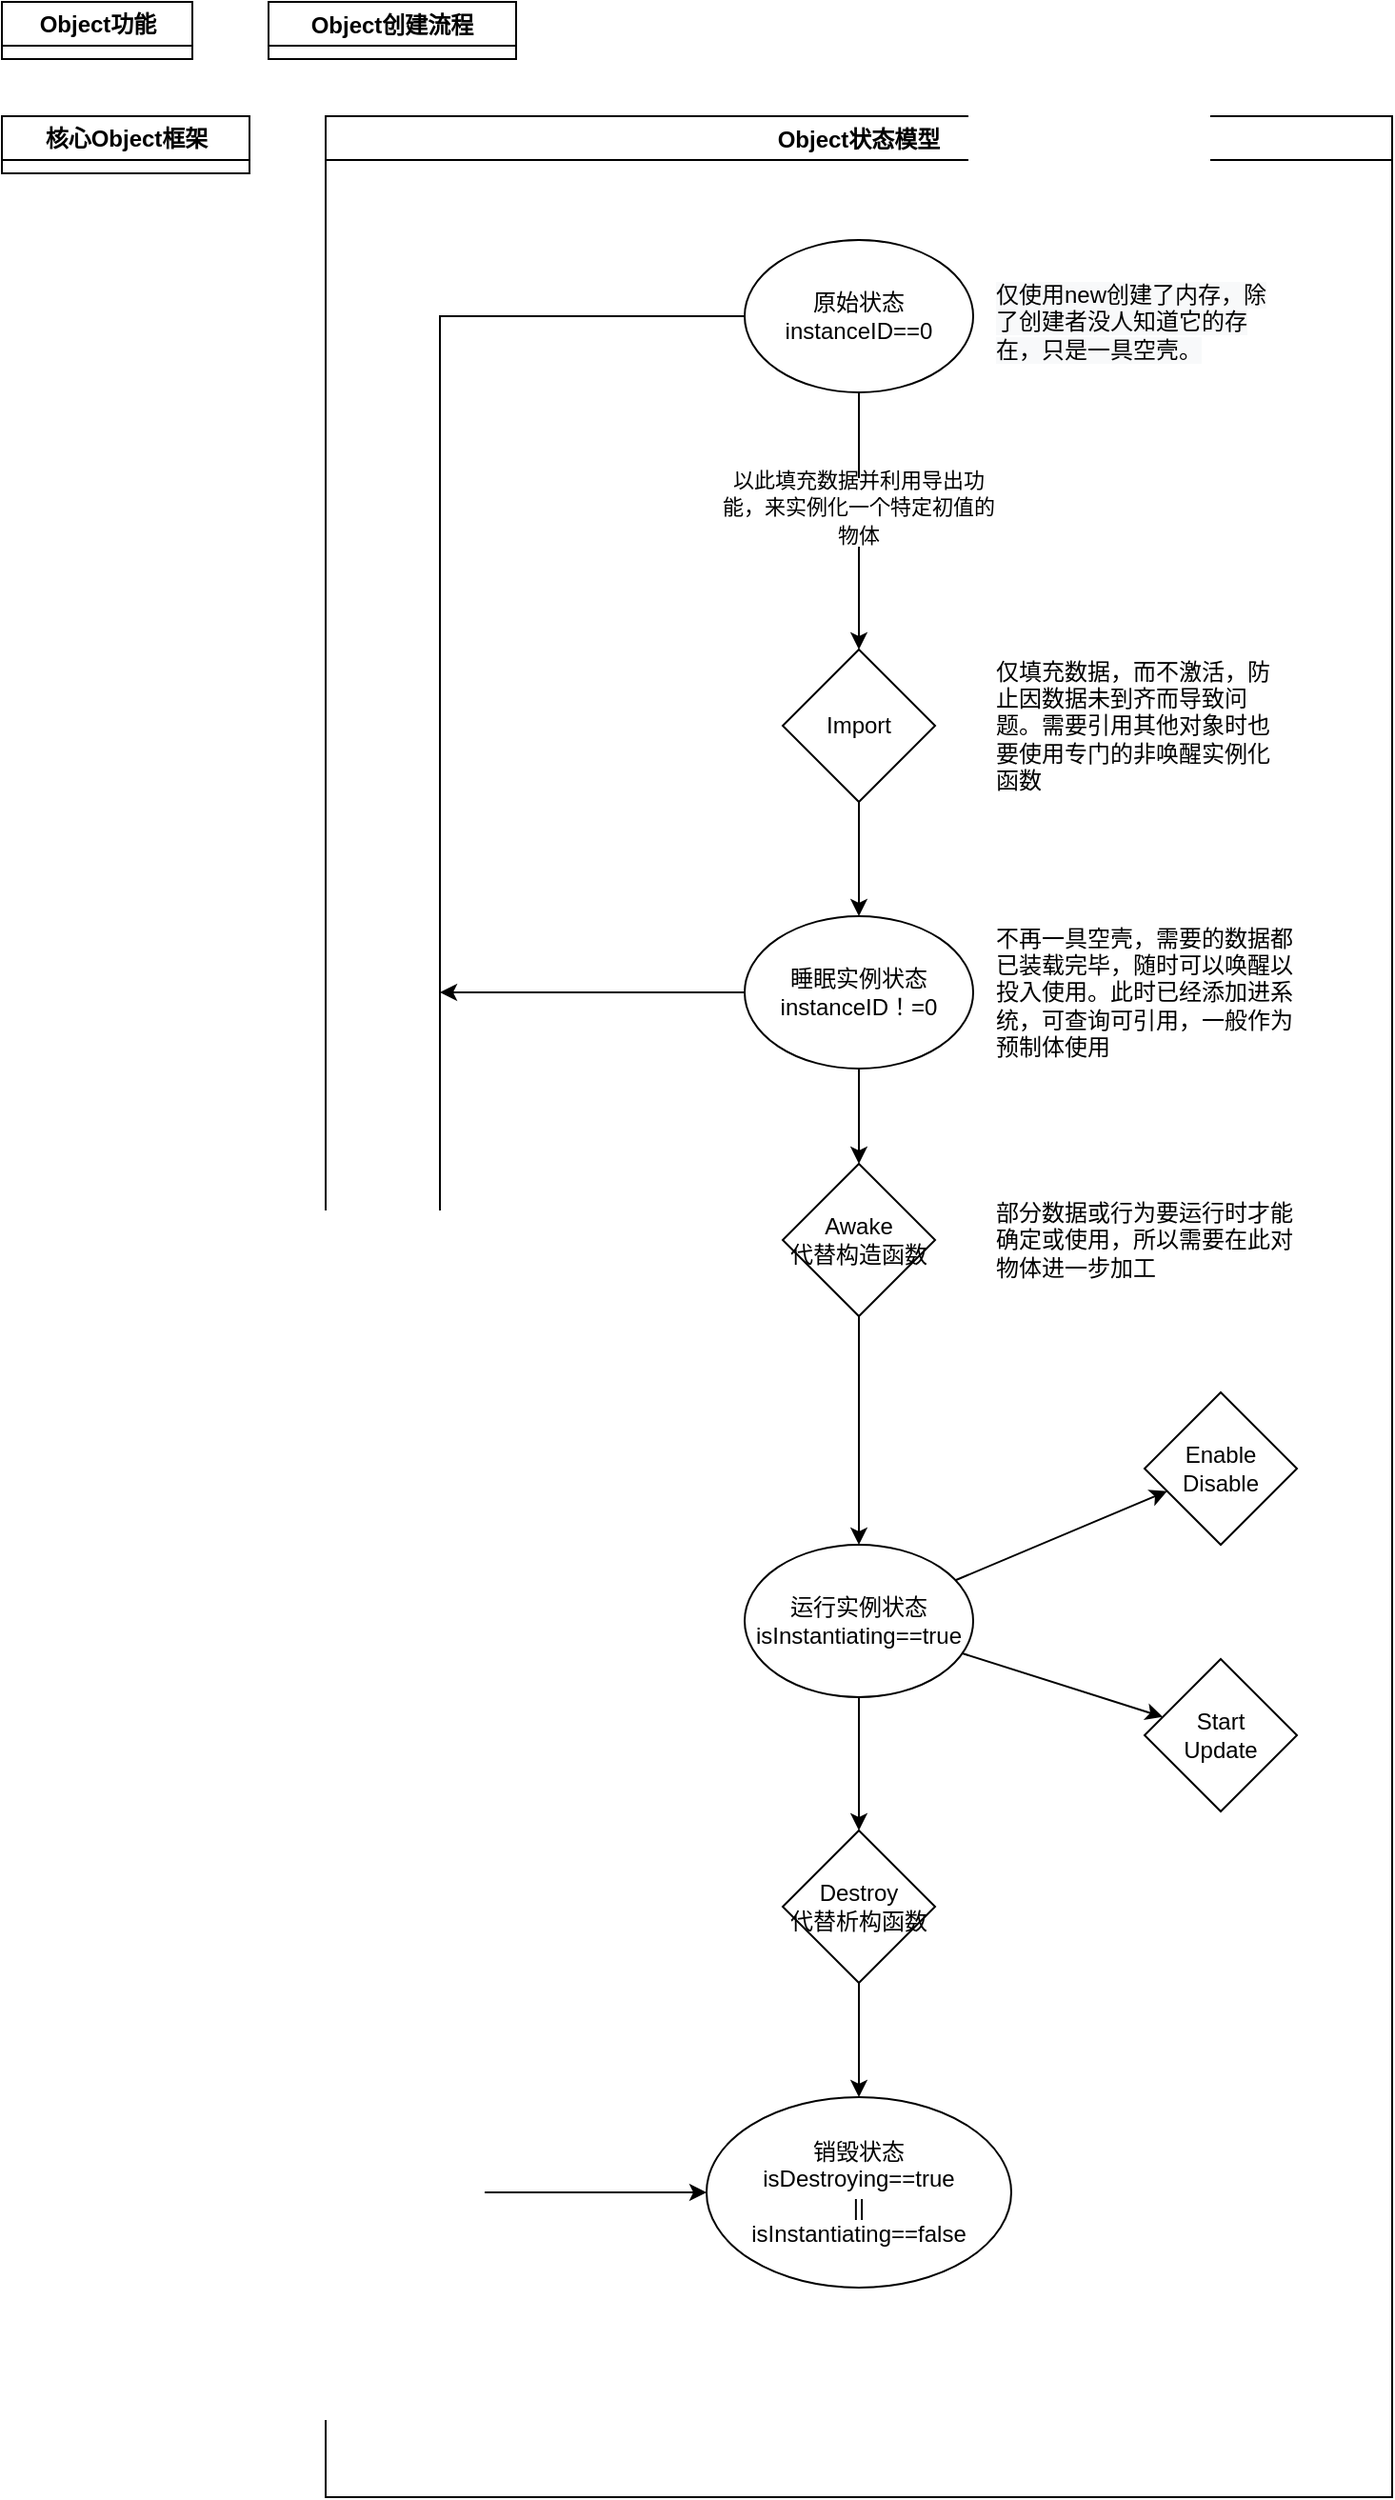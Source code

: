 <mxfile version="20.3.6" type="github">
  <diagram id="3uv_5a1CadoxR7LeSZuG" name="第 1 页">
    <mxGraphModel dx="1421" dy="1931" grid="1" gridSize="10" guides="1" tooltips="1" connect="1" arrows="1" fold="1" page="1" pageScale="1" pageWidth="827" pageHeight="1169" math="0" shadow="0">
      <root>
        <mxCell id="0" />
        <mxCell id="1" parent="0" />
        <mxCell id="lQj_9vM0wH7DQDhGStFX-1" value="Object创建流程" style="swimlane;swimlaneFillColor=default;startSize=23;" parent="1" vertex="1" collapsed="1">
          <mxGeometry x="180" y="-720" width="130" height="30" as="geometry">
            <mxRectangle x="180" y="-720" width="740" height="1590" as="alternateBounds" />
          </mxGeometry>
        </mxCell>
        <mxCell id="7D1d1UClvQg2_21mU1wl-2" value="Create()&lt;br&gt;运行时创建方式" style="rhombus;whiteSpace=wrap;html=1;" parent="lQj_9vM0wH7DQDhGStFX-1" vertex="1">
          <mxGeometry x="15" y="40" width="140" height="80" as="geometry" />
        </mxCell>
        <mxCell id="7D1d1UClvQg2_21mU1wl-30" value="GUID" style="ellipse;whiteSpace=wrap;html=1;aspect=fixed;fontColor=#000000;" parent="lQj_9vM0wH7DQDhGStFX-1" vertex="1">
          <mxGeometry x="555" y="124" width="80" height="80" as="geometry" />
        </mxCell>
        <mxCell id="7D1d1UClvQg2_21mU1wl-33" value="Importer" style="ellipse;whiteSpace=wrap;html=1;aspect=fixed;fontColor=#000000;" parent="lQj_9vM0wH7DQDhGStFX-1" vertex="1">
          <mxGeometry x="425" y="484" width="80" height="80" as="geometry" />
        </mxCell>
        <mxCell id="7D1d1UClvQg2_21mU1wl-42" value="&lt;span style=&quot;font-size: 11px;&quot;&gt;InstantiateNoAwake（）&lt;/span&gt;" style="rhombus;whiteSpace=wrap;html=1;fontFamily=Helvetica;fontSize=11;fontColor=#000000;" parent="lQj_9vM0wH7DQDhGStFX-1" vertex="1">
          <mxGeometry x="320" y="614" width="290" height="80" as="geometry" />
        </mxCell>
        <mxCell id="7D1d1UClvQg2_21mU1wl-43" style="edgeStyle=none;shape=connector;rounded=0;orthogonalLoop=1;jettySize=auto;html=1;labelBackgroundColor=default;strokeColor=default;fontFamily=Helvetica;fontSize=11;fontColor=#000000;endArrow=classic;" parent="lQj_9vM0wH7DQDhGStFX-1" source="7D1d1UClvQg2_21mU1wl-33" target="7D1d1UClvQg2_21mU1wl-42" edge="1">
          <mxGeometry relative="1" as="geometry" />
        </mxCell>
        <mxCell id="7D1d1UClvQg2_21mU1wl-44" value="Object&lt;br&gt;未实例化" style="ellipse;whiteSpace=wrap;html=1;aspect=fixed;fontFamily=Helvetica;fontSize=11;fontColor=#000000;" parent="lQj_9vM0wH7DQDhGStFX-1" vertex="1">
          <mxGeometry x="425" y="1084" width="80" height="80" as="geometry" />
        </mxCell>
        <mxCell id="7D1d1UClvQg2_21mU1wl-46" value="&lt;span style=&quot;font-size: 11px;&quot;&gt;Instantiate（）&lt;/span&gt;" style="rhombus;whiteSpace=wrap;html=1;fontFamily=Helvetica;fontSize=11;fontColor=#000000;" parent="lQj_9vM0wH7DQDhGStFX-1" vertex="1">
          <mxGeometry x="410" y="1234" width="110" height="80" as="geometry" />
        </mxCell>
        <mxCell id="7D1d1UClvQg2_21mU1wl-47" style="edgeStyle=none;shape=connector;rounded=0;orthogonalLoop=1;jettySize=auto;html=1;labelBackgroundColor=default;strokeColor=default;fontFamily=Helvetica;fontSize=11;fontColor=#000000;endArrow=classic;" parent="lQj_9vM0wH7DQDhGStFX-1" source="7D1d1UClvQg2_21mU1wl-44" target="7D1d1UClvQg2_21mU1wl-46" edge="1">
          <mxGeometry relative="1" as="geometry" />
        </mxCell>
        <mxCell id="7D1d1UClvQg2_21mU1wl-48" value="Object" style="ellipse;whiteSpace=wrap;html=1;aspect=fixed;fontFamily=Helvetica;fontSize=11;fontColor=#000000;" parent="lQj_9vM0wH7DQDhGStFX-1" vertex="1">
          <mxGeometry x="425" y="1494" width="80" height="80" as="geometry" />
        </mxCell>
        <mxCell id="7D1d1UClvQg2_21mU1wl-51" style="edgeStyle=none;shape=connector;rounded=0;orthogonalLoop=1;jettySize=auto;html=1;labelBackgroundColor=default;strokeColor=default;fontFamily=Helvetica;fontSize=11;fontColor=#000000;endArrow=classic;" parent="lQj_9vM0wH7DQDhGStFX-1" source="7D1d1UClvQg2_21mU1wl-50" target="7D1d1UClvQg2_21mU1wl-33" edge="1">
          <mxGeometry relative="1" as="geometry" />
        </mxCell>
        <mxCell id="7D1d1UClvQg2_21mU1wl-50" value="iostream" style="ellipse;whiteSpace=wrap;html=1;aspect=fixed;fontFamily=Helvetica;fontSize=11;fontColor=#000000;" parent="lQj_9vM0wH7DQDhGStFX-1" vertex="1">
          <mxGeometry x="425" y="374" width="80" height="80" as="geometry" />
        </mxCell>
        <mxCell id="7D1d1UClvQg2_21mU1wl-52" value="Exporter" style="ellipse;whiteSpace=wrap;html=1;aspect=fixed;fontFamily=Helvetica;fontSize=11;fontColor=#000000;" parent="lQj_9vM0wH7DQDhGStFX-1" vertex="1">
          <mxGeometry x="645" y="1084" width="80" height="80" as="geometry" />
        </mxCell>
        <mxCell id="7D1d1UClvQg2_21mU1wl-53" value="" style="edgeStyle=none;shape=connector;rounded=0;orthogonalLoop=1;jettySize=auto;html=1;labelBackgroundColor=default;strokeColor=default;fontFamily=Helvetica;fontSize=11;fontColor=#000000;endArrow=classic;" parent="lQj_9vM0wH7DQDhGStFX-1" source="7D1d1UClvQg2_21mU1wl-44" target="7D1d1UClvQg2_21mU1wl-52" edge="1">
          <mxGeometry relative="1" as="geometry" />
        </mxCell>
        <mxCell id="7D1d1UClvQg2_21mU1wl-54" value="iostream" style="ellipse;whiteSpace=wrap;html=1;aspect=fixed;fontFamily=Helvetica;fontSize=11;fontColor=#000000;" parent="lQj_9vM0wH7DQDhGStFX-1" vertex="1">
          <mxGeometry x="645" y="484" width="80" height="80" as="geometry" />
        </mxCell>
        <mxCell id="7D1d1UClvQg2_21mU1wl-55" style="edgeStyle=none;shape=connector;rounded=0;orthogonalLoop=1;jettySize=auto;html=1;labelBackgroundColor=default;strokeColor=default;fontFamily=Helvetica;fontSize=11;fontColor=#000000;endArrow=classic;" parent="lQj_9vM0wH7DQDhGStFX-1" source="7D1d1UClvQg2_21mU1wl-52" target="7D1d1UClvQg2_21mU1wl-54" edge="1">
          <mxGeometry relative="1" as="geometry" />
        </mxCell>
        <mxCell id="7D1d1UClvQg2_21mU1wl-58" style="shape=connector;rounded=0;orthogonalLoop=1;jettySize=auto;html=1;labelBackgroundColor=default;strokeColor=default;fontFamily=Helvetica;fontSize=11;fontColor=#000000;endArrow=classic;" parent="lQj_9vM0wH7DQDhGStFX-1" source="7D1d1UClvQg2_21mU1wl-57" target="7D1d1UClvQg2_21mU1wl-44" edge="1">
          <mxGeometry relative="1" as="geometry" />
        </mxCell>
        <mxCell id="7D1d1UClvQg2_21mU1wl-57" value="Import（）&lt;br&gt;导入基本属性" style="rhombus;whiteSpace=wrap;html=1;fontFamily=Helvetica;fontSize=11;fontColor=#000000;" parent="lQj_9vM0wH7DQDhGStFX-1" vertex="1">
          <mxGeometry x="395" y="904" width="140" height="80" as="geometry" />
        </mxCell>
        <mxCell id="7D1d1UClvQg2_21mU1wl-60" style="edgeStyle=none;shape=connector;rounded=0;orthogonalLoop=1;jettySize=auto;html=1;labelBackgroundColor=default;strokeColor=default;fontFamily=Helvetica;fontSize=11;fontColor=#000000;endArrow=classic;" parent="lQj_9vM0wH7DQDhGStFX-1" source="7D1d1UClvQg2_21mU1wl-59" target="7D1d1UClvQg2_21mU1wl-48" edge="1">
          <mxGeometry relative="1" as="geometry" />
        </mxCell>
        <mxCell id="7D1d1UClvQg2_21mU1wl-59" value="Awake（）&lt;br&gt;创建运行时属性" style="rhombus;whiteSpace=wrap;html=1;fontFamily=Helvetica;fontSize=11;fontColor=#000000;" parent="lQj_9vM0wH7DQDhGStFX-1" vertex="1">
          <mxGeometry x="390" y="1364" width="150" height="80" as="geometry" />
        </mxCell>
        <mxCell id="7D1d1UClvQg2_21mU1wl-49" style="edgeStyle=none;shape=connector;rounded=0;orthogonalLoop=1;jettySize=auto;html=1;labelBackgroundColor=default;strokeColor=default;fontFamily=Helvetica;fontSize=11;fontColor=#000000;endArrow=classic;" parent="lQj_9vM0wH7DQDhGStFX-1" source="7D1d1UClvQg2_21mU1wl-46" target="7D1d1UClvQg2_21mU1wl-59" edge="1">
          <mxGeometry relative="1" as="geometry" />
        </mxCell>
        <mxCell id="7D1d1UClvQg2_21mU1wl-63" style="edgeStyle=none;shape=connector;rounded=0;orthogonalLoop=1;jettySize=auto;html=1;labelBackgroundColor=default;strokeColor=default;fontFamily=Helvetica;fontSize=11;fontColor=#000000;endArrow=classic;" parent="lQj_9vM0wH7DQDhGStFX-1" source="7D1d1UClvQg2_21mU1wl-61" target="7D1d1UClvQg2_21mU1wl-50" edge="1">
          <mxGeometry relative="1" as="geometry" />
        </mxCell>
        <mxCell id="7D1d1UClvQg2_21mU1wl-61" value="Exporter" style="ellipse;whiteSpace=wrap;html=1;aspect=fixed;fontFamily=Helvetica;fontSize=11;fontColor=#000000;" parent="lQj_9vM0wH7DQDhGStFX-1" vertex="1">
          <mxGeometry x="310" y="264" width="80" height="80" as="geometry" />
        </mxCell>
        <mxCell id="7D1d1UClvQg2_21mU1wl-64" value="&lt;span style=&quot;font-family: &amp;quot;PingFang SC&amp;quot;, &amp;quot;Segoe UI&amp;quot;, Arial, &amp;quot;Microsoft YaHei&amp;quot;, 微软雅黑, 宋体, &amp;quot;Malgun Gothic&amp;quot;, sans-serif; font-size: 14px; text-align: left; background-color: rgb(252, 253, 254);&quot;&gt;Persistence&lt;br&gt;&lt;/span&gt;&lt;span style=&quot;background-color: rgb(255, 255, 255);&quot;&gt;持久化创建方式&lt;/span&gt;" style="ellipse;whiteSpace=wrap;html=1;fontFamily=Helvetica;fontSize=11;fontColor=#000000;" parent="lQj_9vM0wH7DQDhGStFX-1" vertex="1">
          <mxGeometry x="525" y="264" width="120" height="80" as="geometry" />
        </mxCell>
        <mxCell id="7D1d1UClvQg2_21mU1wl-35" style="edgeStyle=none;shape=connector;rounded=0;orthogonalLoop=1;jettySize=auto;html=1;labelBackgroundColor=default;strokeColor=default;fontFamily=Helvetica;fontSize=11;fontColor=#000000;endArrow=classic;" parent="lQj_9vM0wH7DQDhGStFX-1" source="7D1d1UClvQg2_21mU1wl-30" target="7D1d1UClvQg2_21mU1wl-64" edge="1">
          <mxGeometry relative="1" as="geometry">
            <mxPoint x="595" y="244" as="targetPoint" />
          </mxGeometry>
        </mxCell>
        <mxCell id="7D1d1UClvQg2_21mU1wl-37" value="" style="edgeStyle=none;shape=connector;rounded=0;orthogonalLoop=1;jettySize=auto;html=1;labelBackgroundColor=default;strokeColor=default;fontFamily=Helvetica;fontSize=11;fontColor=#000000;endArrow=classic;" parent="lQj_9vM0wH7DQDhGStFX-1" source="7D1d1UClvQg2_21mU1wl-64" target="7D1d1UClvQg2_21mU1wl-50" edge="1">
          <mxGeometry relative="1" as="geometry">
            <mxPoint x="538.039" y="354.687" as="sourcePoint" />
            <mxPoint x="487.609" y="396.609" as="targetPoint" />
            <Array as="points">
              <mxPoint x="525" y="364" />
            </Array>
          </mxGeometry>
        </mxCell>
        <mxCell id="7D1d1UClvQg2_21mU1wl-56" style="edgeStyle=orthogonalEdgeStyle;shape=connector;rounded=0;orthogonalLoop=1;jettySize=auto;html=1;labelBackgroundColor=default;strokeColor=default;fontFamily=Helvetica;fontSize=11;fontColor=#000000;endArrow=classic;" parent="lQj_9vM0wH7DQDhGStFX-1" source="7D1d1UClvQg2_21mU1wl-54" target="7D1d1UClvQg2_21mU1wl-64" edge="1">
          <mxGeometry relative="1" as="geometry">
            <mxPoint x="665" y="314" as="targetPoint" />
            <Array as="points">
              <mxPoint x="685" y="314" />
            </Array>
          </mxGeometry>
        </mxCell>
        <mxCell id="ukPV0_dSm2DLfxHPNTDD-2" style="edgeStyle=orthogonalEdgeStyle;rounded=0;orthogonalLoop=1;jettySize=auto;html=1;" parent="lQj_9vM0wH7DQDhGStFX-1" source="ukPV0_dSm2DLfxHPNTDD-1" target="7D1d1UClvQg2_21mU1wl-57" edge="1">
          <mxGeometry relative="1" as="geometry" />
        </mxCell>
        <mxCell id="ukPV0_dSm2DLfxHPNTDD-1" value="Create（）" style="rhombus;whiteSpace=wrap;html=1;" parent="lQj_9vM0wH7DQDhGStFX-1" vertex="1">
          <mxGeometry x="425" y="754" width="80" height="80" as="geometry" />
        </mxCell>
        <mxCell id="7D1d1UClvQg2_21mU1wl-45" style="edgeStyle=none;shape=connector;rounded=0;orthogonalLoop=1;jettySize=auto;html=1;labelBackgroundColor=default;strokeColor=default;fontFamily=Helvetica;fontSize=11;fontColor=#000000;endArrow=classic;" parent="lQj_9vM0wH7DQDhGStFX-1" source="7D1d1UClvQg2_21mU1wl-42" target="ukPV0_dSm2DLfxHPNTDD-1" edge="1">
          <mxGeometry relative="1" as="geometry" />
        </mxCell>
        <mxCell id="ukPV0_dSm2DLfxHPNTDD-4" style="rounded=0;orthogonalLoop=1;jettySize=auto;html=1;" parent="lQj_9vM0wH7DQDhGStFX-1" source="ukPV0_dSm2DLfxHPNTDD-3" target="7D1d1UClvQg2_21mU1wl-61" edge="1">
          <mxGeometry relative="1" as="geometry" />
        </mxCell>
        <mxCell id="ukPV0_dSm2DLfxHPNTDD-3" value="new Object()&lt;br&gt;纯数据Object" style="rhombus;whiteSpace=wrap;html=1;" parent="lQj_9vM0wH7DQDhGStFX-1" vertex="1">
          <mxGeometry x="120" y="154" width="190" height="80" as="geometry" />
        </mxCell>
        <mxCell id="7D1d1UClvQg2_21mU1wl-62" style="edgeStyle=none;shape=connector;rounded=0;orthogonalLoop=1;jettySize=auto;html=1;labelBackgroundColor=default;strokeColor=default;fontFamily=Helvetica;fontSize=11;fontColor=#000000;endArrow=classic;" parent="lQj_9vM0wH7DQDhGStFX-1" source="7D1d1UClvQg2_21mU1wl-2" target="ukPV0_dSm2DLfxHPNTDD-3" edge="1">
          <mxGeometry relative="1" as="geometry" />
        </mxCell>
        <mxCell id="lQj_9vM0wH7DQDhGStFX-26" value="核心Object框架" style="swimlane;strokeColor=default;fontFamily=Helvetica;fontSize=12;fontColor=default;fillColor=default;html=1;swimlaneFillColor=default;" parent="1" vertex="1" collapsed="1">
          <mxGeometry x="40" y="-660" width="130" height="30" as="geometry">
            <mxRectangle x="40" y="-660" width="870" height="510" as="alternateBounds" />
          </mxGeometry>
        </mxCell>
        <mxCell id="lQj_9vM0wH7DQDhGStFX-7" value="Object" style="ellipse;whiteSpace=wrap;html=1;" parent="lQj_9vM0wH7DQDhGStFX-26" vertex="1">
          <mxGeometry x="320" y="36" width="120" height="80" as="geometry" />
        </mxCell>
        <mxCell id="lQj_9vM0wH7DQDhGStFX-11" style="rounded=0;orthogonalLoop=1;jettySize=auto;html=1;fontSize=24;" parent="lQj_9vM0wH7DQDhGStFX-26" source="lQj_9vM0wH7DQDhGStFX-8" target="lQj_9vM0wH7DQDhGStFX-7" edge="1">
          <mxGeometry relative="1" as="geometry" />
        </mxCell>
        <mxCell id="lQj_9vM0wH7DQDhGStFX-8" value="GameObject" style="ellipse;whiteSpace=wrap;html=1;" parent="lQj_9vM0wH7DQDhGStFX-26" vertex="1">
          <mxGeometry x="20" y="176" width="120" height="80" as="geometry" />
        </mxCell>
        <mxCell id="lQj_9vM0wH7DQDhGStFX-12" style="edgeStyle=none;shape=connector;rounded=0;orthogonalLoop=1;jettySize=auto;html=1;labelBackgroundColor=default;strokeColor=default;fontFamily=Helvetica;fontSize=24;fontColor=default;endArrow=classic;" parent="lQj_9vM0wH7DQDhGStFX-26" source="lQj_9vM0wH7DQDhGStFX-9" target="lQj_9vM0wH7DQDhGStFX-7" edge="1">
          <mxGeometry relative="1" as="geometry" />
        </mxCell>
        <mxCell id="lQj_9vM0wH7DQDhGStFX-9" value="Component" style="ellipse;whiteSpace=wrap;html=1;" parent="lQj_9vM0wH7DQDhGStFX-26" vertex="1">
          <mxGeometry x="320" y="176" width="120" height="80" as="geometry" />
        </mxCell>
        <mxCell id="lQj_9vM0wH7DQDhGStFX-13" style="edgeStyle=none;shape=connector;rounded=0;orthogonalLoop=1;jettySize=auto;html=1;labelBackgroundColor=default;strokeColor=default;fontFamily=Helvetica;fontSize=24;fontColor=default;endArrow=classic;" parent="lQj_9vM0wH7DQDhGStFX-26" source="lQj_9vM0wH7DQDhGStFX-10" target="lQj_9vM0wH7DQDhGStFX-7" edge="1">
          <mxGeometry relative="1" as="geometry" />
        </mxCell>
        <mxCell id="lQj_9vM0wH7DQDhGStFX-10" value="ScriptableObject" style="ellipse;whiteSpace=wrap;html=1;" parent="lQj_9vM0wH7DQDhGStFX-26" vertex="1">
          <mxGeometry x="610" y="176" width="120" height="80" as="geometry" />
        </mxCell>
        <mxCell id="lQj_9vM0wH7DQDhGStFX-20" style="edgeStyle=none;shape=connector;rounded=0;orthogonalLoop=1;jettySize=auto;html=1;labelBackgroundColor=default;strokeColor=default;fontFamily=Helvetica;fontSize=23;fontColor=default;endArrow=classic;" parent="lQj_9vM0wH7DQDhGStFX-26" source="lQj_9vM0wH7DQDhGStFX-16" target="lQj_9vM0wH7DQDhGStFX-9" edge="1">
          <mxGeometry relative="1" as="geometry" />
        </mxCell>
        <mxCell id="lQj_9vM0wH7DQDhGStFX-16" value="Renderer" style="ellipse;whiteSpace=wrap;html=1;" parent="lQj_9vM0wH7DQDhGStFX-26" vertex="1">
          <mxGeometry x="40" y="376" width="120" height="80" as="geometry" />
        </mxCell>
        <mxCell id="lQj_9vM0wH7DQDhGStFX-19" style="edgeStyle=none;shape=connector;rounded=0;orthogonalLoop=1;jettySize=auto;html=1;labelBackgroundColor=default;strokeColor=default;fontFamily=Helvetica;fontSize=23;fontColor=default;endArrow=classic;" parent="lQj_9vM0wH7DQDhGStFX-26" source="lQj_9vM0wH7DQDhGStFX-17" target="lQj_9vM0wH7DQDhGStFX-9" edge="1">
          <mxGeometry relative="1" as="geometry" />
        </mxCell>
        <mxCell id="lQj_9vM0wH7DQDhGStFX-17" value="Camera" style="ellipse;whiteSpace=wrap;html=1;" parent="lQj_9vM0wH7DQDhGStFX-26" vertex="1">
          <mxGeometry x="160" y="376" width="120" height="80" as="geometry" />
        </mxCell>
        <mxCell id="lQj_9vM0wH7DQDhGStFX-21" style="edgeStyle=none;shape=connector;rounded=0;orthogonalLoop=1;jettySize=auto;html=1;labelBackgroundColor=default;strokeColor=default;fontFamily=Helvetica;fontSize=23;fontColor=default;endArrow=classic;" parent="lQj_9vM0wH7DQDhGStFX-26" source="lQj_9vM0wH7DQDhGStFX-18" target="lQj_9vM0wH7DQDhGStFX-9" edge="1">
          <mxGeometry relative="1" as="geometry" />
        </mxCell>
        <mxCell id="lQj_9vM0wH7DQDhGStFX-18" value="Behavior" style="ellipse;whiteSpace=wrap;html=1;" parent="lQj_9vM0wH7DQDhGStFX-26" vertex="1">
          <mxGeometry x="480" y="376" width="120" height="80" as="geometry" />
        </mxCell>
        <mxCell id="lQj_9vM0wH7DQDhGStFX-25" style="edgeStyle=none;shape=connector;rounded=0;orthogonalLoop=1;jettySize=auto;html=1;labelBackgroundColor=default;strokeColor=default;fontFamily=Helvetica;fontSize=12;fontColor=default;endArrow=classic;" parent="lQj_9vM0wH7DQDhGStFX-26" source="lQj_9vM0wH7DQDhGStFX-23" target="lQj_9vM0wH7DQDhGStFX-10" edge="1">
          <mxGeometry relative="1" as="geometry" />
        </mxCell>
        <mxCell id="lQj_9vM0wH7DQDhGStFX-23" value="Setting" style="ellipse;whiteSpace=wrap;html=1;" parent="lQj_9vM0wH7DQDhGStFX-26" vertex="1">
          <mxGeometry x="740" y="376" width="120" height="80" as="geometry" />
        </mxCell>
        <mxCell id="lQj_9vM0wH7DQDhGStFX-48" value="渲染功能" style="text;html=1;align=center;verticalAlign=middle;resizable=0;points=[];autosize=1;strokeColor=none;fillColor=none;fontSize=12;fontFamily=Helvetica;fontColor=default;" parent="lQj_9vM0wH7DQDhGStFX-26" vertex="1">
          <mxGeometry x="120" y="450" width="70" height="30" as="geometry" />
        </mxCell>
        <mxCell id="lQj_9vM0wH7DQDhGStFX-49" value="更新功能" style="text;html=1;align=center;verticalAlign=middle;resizable=0;points=[];autosize=1;strokeColor=none;fillColor=none;fontSize=12;fontFamily=Helvetica;fontColor=default;" parent="lQj_9vM0wH7DQDhGStFX-26" vertex="1">
          <mxGeometry x="505" y="456" width="70" height="30" as="geometry" />
        </mxCell>
        <mxCell id="lQj_9vM0wH7DQDhGStFX-44" value="Object功能" style="swimlane;strokeColor=default;fontFamily=Helvetica;fontSize=12;fontColor=default;fillColor=default;html=1;container=0;collapsible=1;autosize=0;resizeWidth=0;resizeHeight=0;fixedWidth=0;comic=0;enumerate=0;treeMoving=0;treeFolding=0;movableLabel=0;backgroundOutline=0;metaEdit=0;moveCells=0;fixDash=0;snapToPoint=0;portConstraintRotation=0;shadow=0;rounded=0;fillStyle=auto;swimlaneFillColor=default;" parent="1" vertex="1" collapsed="1">
          <mxGeometry x="40" y="-720" width="100" height="30" as="geometry">
            <mxRectangle x="40" y="-720" width="600" height="564" as="alternateBounds" />
          </mxGeometry>
        </mxCell>
        <mxCell id="lQj_9vM0wH7DQDhGStFX-27" value="Object" style="ellipse;whiteSpace=wrap;html=1;strokeColor=default;fontFamily=Helvetica;fontSize=12;fontColor=default;fillColor=default;" parent="lQj_9vM0wH7DQDhGStFX-44" vertex="1">
          <mxGeometry x="35" y="244" width="120" height="80" as="geometry" />
        </mxCell>
        <mxCell id="lQj_9vM0wH7DQDhGStFX-28" value="身份证明" style="rhombus;whiteSpace=wrap;html=1;strokeColor=default;fontFamily=Helvetica;fontSize=12;fontColor=default;fillColor=default;" parent="lQj_9vM0wH7DQDhGStFX-44" vertex="1">
          <mxGeometry x="235" y="84" width="80" height="80" as="geometry" />
        </mxCell>
        <mxCell id="lQj_9vM0wH7DQDhGStFX-37" style="edgeStyle=none;shape=connector;rounded=0;orthogonalLoop=1;jettySize=auto;html=1;labelBackgroundColor=default;strokeColor=default;fontFamily=Helvetica;fontSize=12;fontColor=default;endArrow=classic;" parent="lQj_9vM0wH7DQDhGStFX-44" source="lQj_9vM0wH7DQDhGStFX-27" target="lQj_9vM0wH7DQDhGStFX-28" edge="1">
          <mxGeometry relative="1" as="geometry" />
        </mxCell>
        <mxCell id="lQj_9vM0wH7DQDhGStFX-29" value="生命周期" style="rhombus;whiteSpace=wrap;html=1;strokeColor=default;fontFamily=Helvetica;fontSize=12;fontColor=default;fillColor=default;" parent="lQj_9vM0wH7DQDhGStFX-44" vertex="1">
          <mxGeometry x="235" y="404" width="80" height="80" as="geometry" />
        </mxCell>
        <mxCell id="lQj_9vM0wH7DQDhGStFX-39" style="edgeStyle=none;shape=connector;rounded=0;orthogonalLoop=1;jettySize=auto;html=1;labelBackgroundColor=default;strokeColor=default;fontFamily=Helvetica;fontSize=12;fontColor=default;endArrow=classic;" parent="lQj_9vM0wH7DQDhGStFX-44" source="lQj_9vM0wH7DQDhGStFX-27" target="lQj_9vM0wH7DQDhGStFX-29" edge="1">
          <mxGeometry relative="1" as="geometry" />
        </mxCell>
        <mxCell id="lQj_9vM0wH7DQDhGStFX-30" value="数据克隆" style="rhombus;whiteSpace=wrap;html=1;strokeColor=default;fontFamily=Helvetica;fontSize=12;fontColor=default;fillColor=default;" parent="lQj_9vM0wH7DQDhGStFX-44" vertex="1">
          <mxGeometry x="235" y="244" width="80" height="80" as="geometry" />
        </mxCell>
        <mxCell id="lQj_9vM0wH7DQDhGStFX-38" style="edgeStyle=none;shape=connector;rounded=0;orthogonalLoop=1;jettySize=auto;html=1;labelBackgroundColor=default;strokeColor=default;fontFamily=Helvetica;fontSize=12;fontColor=default;endArrow=classic;" parent="lQj_9vM0wH7DQDhGStFX-44" source="lQj_9vM0wH7DQDhGStFX-27" target="lQj_9vM0wH7DQDhGStFX-30" edge="1">
          <mxGeometry relative="1" as="geometry" />
        </mxCell>
        <mxCell id="lQj_9vM0wH7DQDhGStFX-32" value="持久化" style="rhombus;whiteSpace=wrap;html=1;strokeColor=default;fontFamily=Helvetica;fontSize=12;fontColor=default;fillColor=default;" parent="lQj_9vM0wH7DQDhGStFX-44" vertex="1">
          <mxGeometry x="365" y="304" width="80" height="80" as="geometry" />
        </mxCell>
        <mxCell id="lQj_9vM0wH7DQDhGStFX-36" style="edgeStyle=none;shape=connector;rounded=0;orthogonalLoop=1;jettySize=auto;html=1;labelBackgroundColor=default;strokeColor=default;fontFamily=Helvetica;fontSize=12;fontColor=default;endArrow=classic;" parent="lQj_9vM0wH7DQDhGStFX-44" source="lQj_9vM0wH7DQDhGStFX-30" target="lQj_9vM0wH7DQDhGStFX-32" edge="1">
          <mxGeometry relative="1" as="geometry" />
        </mxCell>
        <mxCell id="lQj_9vM0wH7DQDhGStFX-45" value="序列化" style="rhombus;whiteSpace=wrap;html=1;strokeColor=default;fontFamily=Helvetica;fontSize=12;fontColor=default;fillColor=default;" parent="lQj_9vM0wH7DQDhGStFX-44" vertex="1">
          <mxGeometry x="365" y="184" width="80" height="80" as="geometry" />
        </mxCell>
        <mxCell id="lQj_9vM0wH7DQDhGStFX-35" style="edgeStyle=none;shape=connector;rounded=0;orthogonalLoop=1;jettySize=auto;html=1;labelBackgroundColor=default;strokeColor=default;fontFamily=Helvetica;fontSize=12;fontColor=default;endArrow=classic;" parent="lQj_9vM0wH7DQDhGStFX-44" source="lQj_9vM0wH7DQDhGStFX-30" target="lQj_9vM0wH7DQDhGStFX-45" edge="1">
          <mxGeometry relative="1" as="geometry">
            <mxPoint x="380.504" y="243.16" as="targetPoint" />
          </mxGeometry>
        </mxCell>
        <mxCell id="lQj_9vM0wH7DQDhGStFX-46" value="如：编辑器面板显示" style="text;html=1;strokeColor=none;fillColor=none;align=center;verticalAlign=middle;whiteSpace=wrap;rounded=0;fontFamily=Helvetica;fontSize=12;fontColor=default;" parent="lQj_9vM0wH7DQDhGStFX-44" vertex="1">
          <mxGeometry x="455" y="209" width="110" height="30" as="geometry" />
        </mxCell>
        <mxCell id="wFAdG49-NxNJ4aoIoazW-2" value="Object状态模型" style="swimlane;" parent="1" vertex="1">
          <mxGeometry x="210" y="-660" width="560" height="1250" as="geometry">
            <mxRectangle x="200" y="-660" width="130" height="30" as="alternateBounds" />
          </mxGeometry>
        </mxCell>
        <mxCell id="wFAdG49-NxNJ4aoIoazW-1" value="原始状态&lt;br&gt;instanceID==0" style="ellipse;whiteSpace=wrap;html=1;" parent="wFAdG49-NxNJ4aoIoazW-2" vertex="1">
          <mxGeometry x="220" y="65" width="120" height="80" as="geometry" />
        </mxCell>
        <mxCell id="wFAdG49-NxNJ4aoIoazW-3" value="&lt;span style=&quot;color: rgb(0, 0, 0); font-family: Helvetica; font-size: 12px; font-style: normal; font-variant-ligatures: normal; font-variant-caps: normal; font-weight: 400; letter-spacing: normal; orphans: 2; text-align: center; text-indent: 0px; text-transform: none; widows: 2; word-spacing: 0px; -webkit-text-stroke-width: 0px; background-color: rgb(248, 249, 250); text-decoration-thickness: initial; text-decoration-style: initial; text-decoration-color: initial; float: none; display: inline !important;&quot;&gt;仅使用new创建了内存，除了创建者没人知道它的存在，只是一具空壳。&lt;/span&gt;" style="text;whiteSpace=wrap;html=1;" parent="wFAdG49-NxNJ4aoIoazW-2" vertex="1">
          <mxGeometry x="350" y="80" width="150" height="50" as="geometry" />
        </mxCell>
        <mxCell id="wFAdG49-NxNJ4aoIoazW-22" style="edgeStyle=orthogonalEdgeStyle;rounded=0;orthogonalLoop=1;jettySize=auto;html=1;" parent="wFAdG49-NxNJ4aoIoazW-2" source="wFAdG49-NxNJ4aoIoazW-4" edge="1">
          <mxGeometry relative="1" as="geometry">
            <mxPoint x="60" y="460" as="targetPoint" />
          </mxGeometry>
        </mxCell>
        <mxCell id="wFAdG49-NxNJ4aoIoazW-4" value="睡眠实例状态&lt;br&gt;instanceID！=0" style="ellipse;whiteSpace=wrap;html=1;" parent="wFAdG49-NxNJ4aoIoazW-2" vertex="1">
          <mxGeometry x="220" y="420" width="120" height="80" as="geometry" />
        </mxCell>
        <mxCell id="wFAdG49-NxNJ4aoIoazW-7" value="" style="edgeStyle=orthogonalEdgeStyle;rounded=0;orthogonalLoop=1;jettySize=auto;html=1;startArrow=none;" parent="wFAdG49-NxNJ4aoIoazW-2" source="ocZvU94CMzu9RU8dXCCw-4" target="ocZvU94CMzu9RU8dXCCw-2" edge="1">
          <mxGeometry relative="1" as="geometry" />
        </mxCell>
        <mxCell id="wFAdG49-NxNJ4aoIoazW-5" value="运行实例状态&lt;br&gt;isInstantiating==true" style="ellipse;whiteSpace=wrap;html=1;" parent="wFAdG49-NxNJ4aoIoazW-2" vertex="1">
          <mxGeometry x="220" y="750" width="120" height="80" as="geometry" />
        </mxCell>
        <mxCell id="wFAdG49-NxNJ4aoIoazW-6" value="销毁状态&lt;br&gt;isDestroying==true&lt;br&gt;||&lt;br&gt;isInstantiating==false" style="ellipse;whiteSpace=wrap;html=1;" parent="wFAdG49-NxNJ4aoIoazW-2" vertex="1">
          <mxGeometry x="200" y="1040" width="160" height="100" as="geometry" />
        </mxCell>
        <mxCell id="wFAdG49-NxNJ4aoIoazW-20" style="edgeStyle=orthogonalEdgeStyle;rounded=0;orthogonalLoop=1;jettySize=auto;html=1;" parent="wFAdG49-NxNJ4aoIoazW-2" source="wFAdG49-NxNJ4aoIoazW-1" target="wFAdG49-NxNJ4aoIoazW-6" edge="1">
          <mxGeometry relative="1" as="geometry">
            <mxPoint x="280" y="940" as="targetPoint" />
            <Array as="points">
              <mxPoint x="60" y="105" />
              <mxPoint x="60" y="1090" />
            </Array>
          </mxGeometry>
        </mxCell>
        <mxCell id="wFAdG49-NxNJ4aoIoazW-12" style="edgeStyle=orthogonalEdgeStyle;rounded=0;orthogonalLoop=1;jettySize=auto;html=1;" parent="wFAdG49-NxNJ4aoIoazW-2" source="wFAdG49-NxNJ4aoIoazW-10" target="wFAdG49-NxNJ4aoIoazW-5" edge="1">
          <mxGeometry relative="1" as="geometry" />
        </mxCell>
        <mxCell id="wFAdG49-NxNJ4aoIoazW-10" value="Awake&lt;br&gt;代替构造函数" style="rhombus;whiteSpace=wrap;html=1;" parent="wFAdG49-NxNJ4aoIoazW-2" vertex="1">
          <mxGeometry x="240" y="550" width="80" height="80" as="geometry" />
        </mxCell>
        <mxCell id="wFAdG49-NxNJ4aoIoazW-8" style="edgeStyle=orthogonalEdgeStyle;rounded=0;orthogonalLoop=1;jettySize=auto;html=1;" parent="wFAdG49-NxNJ4aoIoazW-2" source="wFAdG49-NxNJ4aoIoazW-4" target="wFAdG49-NxNJ4aoIoazW-10" edge="1">
          <mxGeometry relative="1" as="geometry" />
        </mxCell>
        <mxCell id="wFAdG49-NxNJ4aoIoazW-13" value="Enable&lt;br&gt;Disable" style="rhombus;whiteSpace=wrap;html=1;" parent="wFAdG49-NxNJ4aoIoazW-2" vertex="1">
          <mxGeometry x="430" y="670" width="80" height="80" as="geometry" />
        </mxCell>
        <mxCell id="wFAdG49-NxNJ4aoIoazW-14" style="rounded=0;orthogonalLoop=1;jettySize=auto;html=1;" parent="wFAdG49-NxNJ4aoIoazW-2" source="wFAdG49-NxNJ4aoIoazW-5" target="wFAdG49-NxNJ4aoIoazW-13" edge="1">
          <mxGeometry relative="1" as="geometry" />
        </mxCell>
        <mxCell id="wFAdG49-NxNJ4aoIoazW-15" value="Start&lt;br&gt;Update" style="rhombus;whiteSpace=wrap;html=1;" parent="wFAdG49-NxNJ4aoIoazW-2" vertex="1">
          <mxGeometry x="430" y="810" width="80" height="80" as="geometry" />
        </mxCell>
        <mxCell id="wFAdG49-NxNJ4aoIoazW-16" style="edgeStyle=none;rounded=0;orthogonalLoop=1;jettySize=auto;html=1;" parent="wFAdG49-NxNJ4aoIoazW-2" source="wFAdG49-NxNJ4aoIoazW-5" target="wFAdG49-NxNJ4aoIoazW-15" edge="1">
          <mxGeometry relative="1" as="geometry" />
        </mxCell>
        <mxCell id="wFAdG49-NxNJ4aoIoazW-19" style="edgeStyle=none;rounded=0;orthogonalLoop=1;jettySize=auto;html=1;" parent="wFAdG49-NxNJ4aoIoazW-2" source="wFAdG49-NxNJ4aoIoazW-17" target="wFAdG49-NxNJ4aoIoazW-6" edge="1">
          <mxGeometry relative="1" as="geometry" />
        </mxCell>
        <mxCell id="wFAdG49-NxNJ4aoIoazW-17" value="Destroy&lt;br&gt;代替析构函数" style="rhombus;whiteSpace=wrap;html=1;" parent="wFAdG49-NxNJ4aoIoazW-2" vertex="1">
          <mxGeometry x="240" y="900" width="80" height="80" as="geometry" />
        </mxCell>
        <mxCell id="wFAdG49-NxNJ4aoIoazW-18" style="edgeStyle=none;rounded=0;orthogonalLoop=1;jettySize=auto;html=1;" parent="wFAdG49-NxNJ4aoIoazW-2" source="wFAdG49-NxNJ4aoIoazW-5" target="wFAdG49-NxNJ4aoIoazW-17" edge="1">
          <mxGeometry relative="1" as="geometry" />
        </mxCell>
        <mxCell id="wFAdG49-NxNJ4aoIoazW-24" value="不再一具空壳，需要的数据都已装载完毕，随时可以唤醒以投入使用。此时&lt;span style=&quot;&quot;&gt;已经添加进系统，可查询可引用，一般作为预制体使用&lt;br&gt;&lt;/span&gt;" style="text;html=1;strokeColor=none;fillColor=none;align=left;verticalAlign=middle;whiteSpace=wrap;rounded=0;" parent="wFAdG49-NxNJ4aoIoazW-2" vertex="1">
          <mxGeometry x="350" y="437.5" width="160" height="45" as="geometry" />
        </mxCell>
        <mxCell id="ocZvU94CMzu9RU8dXCCw-3" style="edgeStyle=orthogonalEdgeStyle;rounded=0;orthogonalLoop=1;jettySize=auto;html=1;" edge="1" parent="wFAdG49-NxNJ4aoIoazW-2" source="ocZvU94CMzu9RU8dXCCw-2" target="wFAdG49-NxNJ4aoIoazW-4">
          <mxGeometry relative="1" as="geometry" />
        </mxCell>
        <mxCell id="ocZvU94CMzu9RU8dXCCw-2" value="Import" style="rhombus;whiteSpace=wrap;html=1;" vertex="1" parent="wFAdG49-NxNJ4aoIoazW-2">
          <mxGeometry x="240" y="280" width="80" height="80" as="geometry" />
        </mxCell>
        <mxCell id="ocZvU94CMzu9RU8dXCCw-4" value="&lt;span style=&quot;font-size: 11px; background-color: rgb(255, 255, 255);&quot;&gt;以此填充数据并利用导出功能，来实例化一个特定初值的物体&lt;/span&gt;" style="text;html=1;strokeColor=none;fillColor=none;align=center;verticalAlign=middle;whiteSpace=wrap;rounded=0;" vertex="1" parent="wFAdG49-NxNJ4aoIoazW-2">
          <mxGeometry x="205" y="190" width="150" height="30" as="geometry" />
        </mxCell>
        <mxCell id="ocZvU94CMzu9RU8dXCCw-5" value="" style="edgeStyle=orthogonalEdgeStyle;rounded=0;orthogonalLoop=1;jettySize=auto;html=1;endArrow=none;" edge="1" parent="wFAdG49-NxNJ4aoIoazW-2" source="wFAdG49-NxNJ4aoIoazW-1" target="ocZvU94CMzu9RU8dXCCw-4">
          <mxGeometry relative="1" as="geometry">
            <mxPoint x="490" y="-515" as="sourcePoint" />
            <mxPoint x="490" y="-380" as="targetPoint" />
          </mxGeometry>
        </mxCell>
        <mxCell id="ocZvU94CMzu9RU8dXCCw-8" value="仅填充数据，而不激活，防止因数据未到齐而导致问题。需要引用其他对象时也要使用专门的非唤醒实例化函数" style="text;html=1;strokeColor=none;fillColor=none;align=left;verticalAlign=middle;whiteSpace=wrap;rounded=0;" vertex="1" parent="wFAdG49-NxNJ4aoIoazW-2">
          <mxGeometry x="350" y="287.5" width="150" height="65" as="geometry" />
        </mxCell>
        <mxCell id="ocZvU94CMzu9RU8dXCCw-9" value="部分数据或行为要运行时才能确定或使用，所以需要在此对物体进一步加工" style="text;html=1;strokeColor=none;fillColor=none;align=left;verticalAlign=middle;whiteSpace=wrap;rounded=0;" vertex="1" parent="wFAdG49-NxNJ4aoIoazW-2">
          <mxGeometry x="350" y="570" width="160" height="40" as="geometry" />
        </mxCell>
      </root>
    </mxGraphModel>
  </diagram>
</mxfile>
